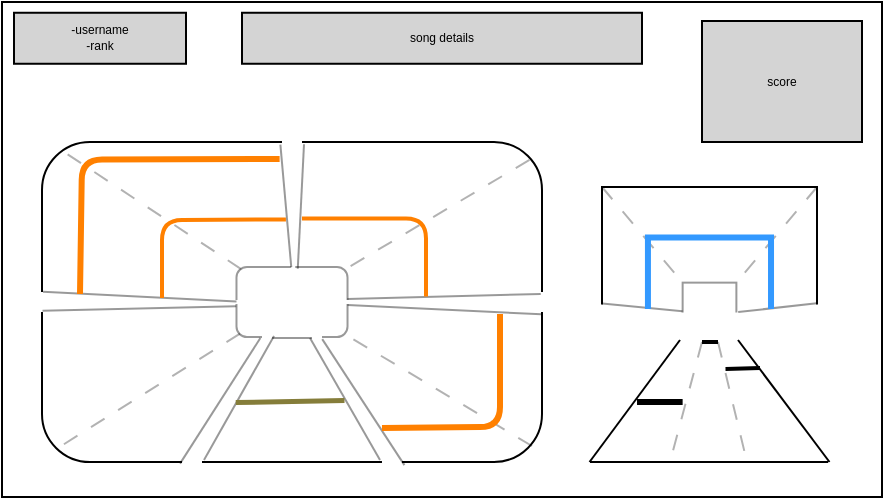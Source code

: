 <mxfile version="25.0.3">
  <diagram name="Page-1" id="tcrICgXnzO8f75LGhrGe">
    <mxGraphModel dx="988" dy="526" grid="1" gridSize="10" guides="1" tooltips="1" connect="1" arrows="1" fold="1" page="1" pageScale="1" pageWidth="850" pageHeight="1100" math="0" shadow="0">
      <root>
        <mxCell id="0" />
        <mxCell id="1" parent="0" />
        <mxCell id="1i3eyUC5sWkI24iRWrdO-1" value="" style="whiteSpace=wrap;html=1;imageWidth=16;fillOpacity=100;imageHeight=9;aspect=fixed;movable=1;resizable=1;rotatable=1;deletable=1;editable=1;locked=0;connectable=1;" vertex="1" parent="1">
          <mxGeometry x="240" y="320" width="440" height="247.5" as="geometry" />
        </mxCell>
        <mxCell id="1i3eyUC5sWkI24iRWrdO-15" value="" style="rounded=1;whiteSpace=wrap;html=1;" vertex="1" parent="1">
          <mxGeometry x="260" y="390" width="250" height="160" as="geometry" />
        </mxCell>
        <mxCell id="1i3eyUC5sWkI24iRWrdO-16" value="" style="rounded=0;whiteSpace=wrap;html=1;strokeColor=none;" vertex="1" parent="1">
          <mxGeometry x="380" y="378.75" width="10" height="182.5" as="geometry" />
        </mxCell>
        <mxCell id="1i3eyUC5sWkI24iRWrdO-61" value="" style="rounded=0;whiteSpace=wrap;html=1;strokeColor=none;" vertex="1" parent="1">
          <mxGeometry x="330" y="439.99" width="110" height="121.26" as="geometry" />
        </mxCell>
        <mxCell id="1i3eyUC5sWkI24iRWrdO-17" value="" style="rounded=0;whiteSpace=wrap;html=1;strokeColor=none;rotation=-90;" vertex="1" parent="1">
          <mxGeometry x="383.06" y="340.94" width="10" height="258.13" as="geometry" />
        </mxCell>
        <mxCell id="1i3eyUC5sWkI24iRWrdO-18" value="" style="whiteSpace=wrap;html=1;movable=1;resizable=1;rotatable=1;deletable=1;editable=1;locked=0;connectable=1;" vertex="1" parent="1">
          <mxGeometry x="540" y="412.5" width="107.5" height="127.5" as="geometry" />
        </mxCell>
        <mxCell id="1i3eyUC5sWkI24iRWrdO-20" value="" style="rounded=0;whiteSpace=wrap;html=1;strokeColor=none;rotation=-90;movable=1;resizable=1;rotatable=1;deletable=1;editable=1;locked=0;connectable=1;" vertex="1" parent="1">
          <mxGeometry x="591.75" y="417" width="10" height="118.51" as="geometry" />
        </mxCell>
        <mxCell id="1i3eyUC5sWkI24iRWrdO-21" value="" style="rounded=1;whiteSpace=wrap;html=1;opacity=40;aspect=fixed;" vertex="1" parent="1">
          <mxGeometry x="357.24" y="452.5" width="55.52" height="35" as="geometry" />
        </mxCell>
        <mxCell id="1i3eyUC5sWkI24iRWrdO-22" value="" style="rounded=0;whiteSpace=wrap;html=1;strokeColor=none;" vertex="1" parent="1">
          <mxGeometry x="384.63" y="390" width="2" height="160" as="geometry" />
        </mxCell>
        <mxCell id="1i3eyUC5sWkI24iRWrdO-62" value="" style="rounded=0;whiteSpace=wrap;html=1;strokeColor=none;" vertex="1" parent="1">
          <mxGeometry x="370" y="460.32" width="30" height="59.68" as="geometry" />
        </mxCell>
        <mxCell id="1i3eyUC5sWkI24iRWrdO-23" value="" style="rounded=0;whiteSpace=wrap;html=1;strokeColor=none;rotation=90;" vertex="1" parent="1">
          <mxGeometry x="380" y="390" width="2" height="160" as="geometry" />
        </mxCell>
        <mxCell id="1i3eyUC5sWkI24iRWrdO-24" value="-username&lt;br&gt;-rank" style="rounded=0;whiteSpace=wrap;fillColor=#D4D4D4;html=1;fontSize=6;" vertex="1" parent="1">
          <mxGeometry x="246" y="325.38" width="86" height="25.5" as="geometry" />
        </mxCell>
        <mxCell id="1i3eyUC5sWkI24iRWrdO-25" value="song details" style="rounded=0;whiteSpace=wrap;fillColor=#D4D4D4;html=1;fontSize=6;" vertex="1" parent="1">
          <mxGeometry x="360" y="325.38" width="200" height="25.5" as="geometry" />
        </mxCell>
        <mxCell id="1i3eyUC5sWkI24iRWrdO-26" value="score" style="rounded=0;whiteSpace=wrap;fillColor=#D4D4D4;html=1;fontSize=6;" vertex="1" parent="1">
          <mxGeometry x="590" y="329.5" width="80" height="60.5" as="geometry" />
        </mxCell>
        <mxCell id="1i3eyUC5sWkI24iRWrdO-27" value="" style="endArrow=none;html=1;rounded=0;opacity=40;exitX=0.045;exitY=0.051;exitDx=0;exitDy=0;exitPerimeter=0;entryX=0.002;entryY=0.468;entryDx=0;entryDy=0;entryPerimeter=0;" edge="1" parent="1" target="1i3eyUC5sWkI24iRWrdO-15">
          <mxGeometry width="50" height="50" relative="1" as="geometry">
            <mxPoint x="357.238" y="469.745" as="sourcePoint" />
            <mxPoint x="267.75" y="412.5" as="targetPoint" />
          </mxGeometry>
        </mxCell>
        <mxCell id="1i3eyUC5sWkI24iRWrdO-28" value="" style="endArrow=none;html=1;rounded=0;opacity=40;entryX=0.002;entryY=0.468;entryDx=0;entryDy=0;entryPerimeter=0;exitX=-0.081;exitY=0.069;exitDx=0;exitDy=0;exitPerimeter=0;" edge="1" parent="1" source="1i3eyUC5sWkI24iRWrdO-16">
          <mxGeometry width="50" height="50" relative="1" as="geometry">
            <mxPoint x="385.11" y="402.5" as="sourcePoint" />
            <mxPoint x="384.63" y="452.5" as="targetPoint" />
          </mxGeometry>
        </mxCell>
        <mxCell id="1i3eyUC5sWkI24iRWrdO-29" value="" style="endArrow=none;html=1;rounded=0;opacity=40;entryX=0.552;entryY=0.025;entryDx=0;entryDy=0;entryPerimeter=0;exitX=0.524;exitY=0.007;exitDx=0;exitDy=0;exitPerimeter=0;" edge="1" parent="1" source="1i3eyUC5sWkI24iRWrdO-15" target="1i3eyUC5sWkI24iRWrdO-21">
          <mxGeometry width="50" height="50" relative="1" as="geometry">
            <mxPoint x="389" y="401" as="sourcePoint" />
            <mxPoint x="394.63" y="462.5" as="targetPoint" />
          </mxGeometry>
        </mxCell>
        <mxCell id="1i3eyUC5sWkI24iRWrdO-30" value="" style="endArrow=none;html=1;rounded=0;opacity=40;entryX=-0.222;entryY=0.302;entryDx=0;entryDy=0;entryPerimeter=0;exitX=0.904;exitY=0.97;exitDx=0;exitDy=0;exitPerimeter=0;" edge="1" parent="1" source="1i3eyUC5sWkI24iRWrdO-17" target="1i3eyUC5sWkI24iRWrdO-23">
          <mxGeometry width="50" height="50" relative="1" as="geometry">
            <mxPoint x="401" y="401" as="sourcePoint" />
            <mxPoint x="398" y="463" as="targetPoint" />
          </mxGeometry>
        </mxCell>
        <mxCell id="1i3eyUC5sWkI24iRWrdO-31" value="" style="endArrow=none;html=1;rounded=0;opacity=40;entryX=-0.222;entryY=0.302;entryDx=0;entryDy=0;entryPerimeter=0;exitX=-0.114;exitY=0.971;exitDx=0;exitDy=0;exitPerimeter=0;" edge="1" parent="1" source="1i3eyUC5sWkI24iRWrdO-17">
          <mxGeometry width="50" height="50" relative="1" as="geometry">
            <mxPoint x="508.76" y="468.51" as="sourcePoint" />
            <mxPoint x="412.76" y="471.51" as="targetPoint" />
          </mxGeometry>
        </mxCell>
        <mxCell id="1i3eyUC5sWkI24iRWrdO-32" value="" style="endArrow=none;html=1;rounded=0;opacity=40;exitX=-0.002;exitY=0.559;exitDx=0;exitDy=0;exitPerimeter=0;entryX=0.001;entryY=0.527;entryDx=0;entryDy=0;entryPerimeter=0;" edge="1" parent="1" source="1i3eyUC5sWkI24iRWrdO-21" target="1i3eyUC5sWkI24iRWrdO-15">
          <mxGeometry width="50" height="50" relative="1" as="geometry">
            <mxPoint x="357.24" y="478.49" as="sourcePoint" />
            <mxPoint x="260" y="474" as="targetPoint" />
          </mxGeometry>
        </mxCell>
        <mxCell id="1i3eyUC5sWkI24iRWrdO-33" value="" style="endArrow=none;html=1;rounded=0;opacity=40;entryX=1.004;entryY=0.473;entryDx=0;entryDy=0;entryPerimeter=0;exitX=1.011;exitY=0.92;exitDx=0;exitDy=0;exitPerimeter=0;" edge="1" parent="1" source="1i3eyUC5sWkI24iRWrdO-61" target="1i3eyUC5sWkI24iRWrdO-62">
          <mxGeometry width="50" height="50" relative="1" as="geometry">
            <mxPoint x="483.87" y="491.99" as="sourcePoint" />
            <mxPoint x="386.63" y="487.5" as="targetPoint" />
          </mxGeometry>
        </mxCell>
        <mxCell id="1i3eyUC5sWkI24iRWrdO-34" value="" style="endArrow=none;html=1;rounded=0;opacity=40;entryX=-0.027;entryY=0.464;entryDx=0;entryDy=0;entryPerimeter=0;exitX=-0.009;exitY=0.914;exitDx=0;exitDy=0;exitPerimeter=0;" edge="1" parent="1" source="1i3eyUC5sWkI24iRWrdO-61" target="1i3eyUC5sWkI24iRWrdO-62">
          <mxGeometry width="50" height="50" relative="1" as="geometry">
            <mxPoint x="387.82" y="549.5" as="sourcePoint" />
            <mxPoint x="383.45" y="487" as="targetPoint" />
          </mxGeometry>
        </mxCell>
        <mxCell id="1i3eyUC5sWkI24iRWrdO-35" value="" style="endArrow=none;html=1;rounded=0;opacity=30;exitX=0.032;exitY=0.951;exitDx=0;exitDy=0;exitPerimeter=0;entryX=0.029;entryY=0.959;entryDx=0;entryDy=0;entryPerimeter=0;jumpSize=8;dashed=1;dashPattern=8 8;" edge="1" parent="1" source="1i3eyUC5sWkI24iRWrdO-21" target="1i3eyUC5sWkI24iRWrdO-15">
          <mxGeometry width="50" height="50" relative="1" as="geometry">
            <mxPoint x="367" y="510" as="sourcePoint" />
            <mxPoint x="270" y="512" as="targetPoint" />
          </mxGeometry>
        </mxCell>
        <mxCell id="1i3eyUC5sWkI24iRWrdO-36" value="" style="endArrow=none;html=1;rounded=0;opacity=30;exitX=0.975;exitY=0.056;exitDx=0;exitDy=0;exitPerimeter=0;jumpSize=8;dashed=1;dashPattern=8 8;entryX=0.959;entryY=0.051;entryDx=0;entryDy=0;entryPerimeter=0;" edge="1" parent="1" source="1i3eyUC5sWkI24iRWrdO-15" target="1i3eyUC5sWkI24iRWrdO-21">
          <mxGeometry width="50" height="50" relative="1" as="geometry">
            <mxPoint x="502" y="395.5" as="sourcePoint" />
            <mxPoint x="410" y="450" as="targetPoint" />
          </mxGeometry>
        </mxCell>
        <mxCell id="1i3eyUC5sWkI24iRWrdO-37" value="" style="endArrow=none;html=1;rounded=0;opacity=30;exitX=0.042;exitY=0.03;exitDx=0;exitDy=0;exitPerimeter=0;jumpSize=8;dashed=1;dashPattern=8 8;entryX=0.041;entryY=0.028;entryDx=0;entryDy=0;entryPerimeter=0;" edge="1" parent="1" source="1i3eyUC5sWkI24iRWrdO-21" target="1i3eyUC5sWkI24iRWrdO-15">
          <mxGeometry width="50" height="50" relative="1" as="geometry">
            <mxPoint x="380" y="365.93" as="sourcePoint" />
            <mxPoint x="286" y="420.93" as="targetPoint" />
          </mxGeometry>
        </mxCell>
        <mxCell id="1i3eyUC5sWkI24iRWrdO-38" value="" style="endArrow=none;html=1;rounded=0;opacity=30;exitX=0.98;exitY=0.95;exitDx=0;exitDy=0;exitPerimeter=0;jumpSize=8;dashed=1;dashPattern=8 8;entryX=0.966;entryY=0.951;entryDx=0;entryDy=0;entryPerimeter=0;" edge="1" parent="1" source="1i3eyUC5sWkI24iRWrdO-15" target="1i3eyUC5sWkI24iRWrdO-21">
          <mxGeometry width="50" height="50" relative="1" as="geometry">
            <mxPoint x="500" y="547.5" as="sourcePoint" />
            <mxPoint x="410" y="490" as="targetPoint" />
          </mxGeometry>
        </mxCell>
        <mxCell id="1i3eyUC5sWkI24iRWrdO-40" value="" style="whiteSpace=wrap;html=1;aspect=fixed;opacity=40;movable=1;resizable=1;rotatable=1;deletable=1;editable=1;locked=0;connectable=1;" vertex="1" parent="1">
          <mxGeometry x="580.32" y="460.32" width="26.87" height="31.87" as="geometry" />
        </mxCell>
        <mxCell id="1i3eyUC5sWkI24iRWrdO-41" value="" style="rounded=0;whiteSpace=wrap;html=1;strokeColor=none;rotation=-90;" vertex="1" parent="1">
          <mxGeometry x="592.75" y="417" width="2" height="118.51" as="geometry" />
        </mxCell>
        <mxCell id="1i3eyUC5sWkI24iRWrdO-42" value="" style="endArrow=none;html=1;rounded=0;opacity=30;exitX=1;exitY=0;exitDx=0;exitDy=0;jumpSize=8;dashed=1;dashPattern=8 8;entryX=1;entryY=0;entryDx=0;entryDy=0;" edge="1" parent="1" source="1i3eyUC5sWkI24iRWrdO-18" target="1i3eyUC5sWkI24iRWrdO-40">
          <mxGeometry width="50" height="50" relative="1" as="geometry">
            <mxPoint x="695.75" y="405.32" as="sourcePoint" />
            <mxPoint x="601.75" y="460.32" as="targetPoint" />
          </mxGeometry>
        </mxCell>
        <mxCell id="1i3eyUC5sWkI24iRWrdO-43" value="" style="endArrow=none;html=1;rounded=0;opacity=30;exitX=0;exitY=0;exitDx=0;exitDy=0;jumpSize=8;dashed=1;dashPattern=8 8;entryX=0;entryY=0;entryDx=0;entryDy=0;" edge="1" parent="1" source="1i3eyUC5sWkI24iRWrdO-18" target="1i3eyUC5sWkI24iRWrdO-40">
          <mxGeometry width="50" height="50" relative="1" as="geometry">
            <mxPoint x="617.25" y="417" as="sourcePoint" />
            <mxPoint x="576.25" y="464" as="targetPoint" />
          </mxGeometry>
        </mxCell>
        <mxCell id="1i3eyUC5sWkI24iRWrdO-44" value="" style="endArrow=none;html=1;rounded=0;opacity=30;exitX=0;exitY=0;exitDx=0;exitDy=0;jumpSize=8;dashed=1;dashPattern=8 8;entryX=0;entryY=0;entryDx=0;entryDy=0;movable=1;resizable=1;rotatable=1;deletable=1;editable=1;locked=0;connectable=1;" edge="1" parent="1">
          <mxGeometry width="50" height="50" relative="1" as="geometry">
            <mxPoint x="610.5" y="496" as="sourcePoint" />
            <mxPoint x="650.5" y="543" as="targetPoint" />
          </mxGeometry>
        </mxCell>
        <mxCell id="1i3eyUC5sWkI24iRWrdO-45" value="" style="endArrow=none;html=1;rounded=0;opacity=30;exitX=1;exitY=0;exitDx=0;exitDy=0;jumpSize=8;dashed=1;dashPattern=8 8;entryX=1;entryY=0;entryDx=0;entryDy=0;movable=1;resizable=1;rotatable=1;deletable=1;editable=1;locked=0;connectable=1;" edge="1" parent="1">
          <mxGeometry width="50" height="50" relative="1" as="geometry">
            <mxPoint x="579.32" y="495" as="sourcePoint" />
            <mxPoint x="538.32" y="542" as="targetPoint" />
          </mxGeometry>
        </mxCell>
        <mxCell id="1i3eyUC5sWkI24iRWrdO-46" value="" style="endArrow=none;html=1;rounded=0;opacity=40;exitX=1.294;exitY=0.386;exitDx=0;exitDy=0;exitPerimeter=0;entryX=0.001;entryY=0.457;entryDx=0;entryDy=0;entryPerimeter=0;" edge="1" parent="1" source="1i3eyUC5sWkI24iRWrdO-41" target="1i3eyUC5sWkI24iRWrdO-18">
          <mxGeometry width="50" height="50" relative="1" as="geometry">
            <mxPoint x="636.238" y="478.625" as="sourcePoint" />
            <mxPoint x="540" y="473.88" as="targetPoint" />
          </mxGeometry>
        </mxCell>
        <mxCell id="1i3eyUC5sWkI24iRWrdO-47" value="" style="endArrow=none;html=1;rounded=0;opacity=40;exitX=0.142;exitY=-0.081;exitDx=0;exitDy=0;entryX=-0.119;entryY=0.024;entryDx=0;entryDy=0;entryPerimeter=0;exitPerimeter=0;movable=1;resizable=1;rotatable=1;deletable=1;editable=1;locked=0;connectable=1;" edge="1" parent="1" source="1i3eyUC5sWkI24iRWrdO-50" target="1i3eyUC5sWkI24iRWrdO-20">
          <mxGeometry width="50" height="50" relative="1" as="geometry">
            <mxPoint x="590" y="485" as="sourcePoint" />
            <mxPoint x="550" y="481" as="targetPoint" />
          </mxGeometry>
        </mxCell>
        <mxCell id="1i3eyUC5sWkI24iRWrdO-48" value="" style="endArrow=none;html=1;rounded=0;opacity=40;exitX=1.066;exitY=0.927;exitDx=0;exitDy=0;exitPerimeter=0;entryX=1.109;entryY=0.621;entryDx=0;entryDy=0;entryPerimeter=0;" edge="1" parent="1" source="1i3eyUC5sWkI24iRWrdO-20" target="1i3eyUC5sWkI24iRWrdO-41">
          <mxGeometry width="50" height="50" relative="1" as="geometry">
            <mxPoint x="647.5" y="478.26" as="sourcePoint" />
            <mxPoint x="607.5" y="474.26" as="targetPoint" />
          </mxGeometry>
        </mxCell>
        <mxCell id="1i3eyUC5sWkI24iRWrdO-49" value="" style="endArrow=none;html=1;rounded=0;opacity=40;exitX=-0.082;exitY=0.924;exitDx=0;exitDy=0;exitPerimeter=0;entryX=1.109;entryY=0.621;entryDx=0;entryDy=0;entryPerimeter=0;movable=1;resizable=1;rotatable=1;deletable=1;editable=1;locked=0;connectable=1;" edge="1" parent="1" source="1i3eyUC5sWkI24iRWrdO-20">
          <mxGeometry width="50" height="50" relative="1" as="geometry">
            <mxPoint x="646.19" y="474.26" as="sourcePoint" />
            <mxPoint x="607.19" y="478.26" as="targetPoint" />
          </mxGeometry>
        </mxCell>
        <mxCell id="1i3eyUC5sWkI24iRWrdO-50" value="" style="shape=partialRectangle;whiteSpace=wrap;html=1;bottom=1;right=1;left=1;top=0;fillColor=none;routingCenterX=-0.5;aspect=fixed;strokeColor=#FF6666;strokeWidth=3;movable=1;resizable=1;rotatable=1;deletable=1;editable=1;locked=0;connectable=1;" vertex="1" parent="1">
          <mxGeometry x="575.75" y="480" width="36" height="20" as="geometry" />
        </mxCell>
        <mxCell id="1i3eyUC5sWkI24iRWrdO-51" value="" style="shape=partialRectangle;whiteSpace=wrap;html=1;bottom=1;right=1;left=1;top=0;fillColor=none;routingCenterX=-0.5;aspect=fixed;strokeColor=#3399FF;flipV=1;strokeWidth=3;" vertex="1" parent="1">
          <mxGeometry x="562.97" y="437.81" width="61.54" height="34.19" as="geometry" />
        </mxCell>
        <mxCell id="1i3eyUC5sWkI24iRWrdO-55" value="" style="curved=0;endArrow=none;html=1;rounded=1;strokeColor=#FF8000;endFill=0;exitX=-1.334;exitY=0.242;exitDx=0;exitDy=0;exitPerimeter=0;strokeWidth=2;" edge="1" parent="1" source="1i3eyUC5sWkI24iRWrdO-22">
          <mxGeometry width="50" height="50" relative="1" as="geometry">
            <mxPoint x="403.06" y="412.5" as="sourcePoint" />
            <mxPoint x="320" y="468" as="targetPoint" />
            <Array as="points">
              <mxPoint x="320" y="429" />
            </Array>
          </mxGeometry>
        </mxCell>
        <mxCell id="1i3eyUC5sWkI24iRWrdO-56" value="" style="curved=0;endArrow=none;html=1;rounded=1;strokeColor=#FF8000;endFill=0;exitX=-1.334;exitY=0.242;exitDx=0;exitDy=0;exitPerimeter=0;strokeWidth=2;" edge="1" parent="1">
          <mxGeometry width="50" height="50" relative="1" as="geometry">
            <mxPoint x="390.0" y="428.25" as="sourcePoint" />
            <mxPoint x="452.0" y="467.25" as="targetPoint" />
            <Array as="points">
              <mxPoint x="452.0" y="428.25" />
            </Array>
          </mxGeometry>
        </mxCell>
        <mxCell id="1i3eyUC5sWkI24iRWrdO-57" value="" style="curved=0;endArrow=none;html=1;rounded=1;strokeColor=#FF8000;endFill=0;exitX=-0.119;exitY=0.108;exitDx=0;exitDy=0;exitPerimeter=0;strokeWidth=3;" edge="1" parent="1" source="1i3eyUC5sWkI24iRWrdO-16">
          <mxGeometry width="50" height="50" relative="1" as="geometry">
            <mxPoint x="342" y="398.81" as="sourcePoint" />
            <mxPoint x="279" y="466" as="targetPoint" />
            <Array as="points">
              <mxPoint x="280" y="398.81" />
            </Array>
          </mxGeometry>
        </mxCell>
        <mxCell id="1i3eyUC5sWkI24iRWrdO-58" value="" style="curved=0;endArrow=none;html=1;rounded=1;strokeColor=#FF8000;endFill=0;strokeWidth=3;" edge="1" parent="1">
          <mxGeometry width="50" height="50" relative="1" as="geometry">
            <mxPoint x="430" y="533" as="sourcePoint" />
            <mxPoint x="489" y="476" as="targetPoint" />
            <Array as="points">
              <mxPoint x="489" y="532.44" />
            </Array>
          </mxGeometry>
        </mxCell>
        <mxCell id="1i3eyUC5sWkI24iRWrdO-65" value="" style="endArrow=none;html=1;rounded=0;entryX=0.909;entryY=0.907;entryDx=0;entryDy=0;entryPerimeter=0;" edge="1" parent="1" target="1i3eyUC5sWkI24iRWrdO-61">
          <mxGeometry width="50" height="50" relative="1" as="geometry">
            <mxPoint x="340" y="550" as="sourcePoint" />
            <mxPoint x="390" y="500" as="targetPoint" />
          </mxGeometry>
        </mxCell>
        <mxCell id="1i3eyUC5sWkI24iRWrdO-68" value="" style="endArrow=none;html=1;rounded=0;opacity=40;" edge="1" parent="1">
          <mxGeometry width="50" height="50" relative="1" as="geometry">
            <mxPoint x="375" y="488" as="sourcePoint" />
            <mxPoint x="395" y="488" as="targetPoint" />
          </mxGeometry>
        </mxCell>
        <mxCell id="1i3eyUC5sWkI24iRWrdO-69" value="" style="endArrow=none;html=1;rounded=0;opacity=40;" edge="1" parent="1">
          <mxGeometry width="50" height="50" relative="1" as="geometry">
            <mxPoint x="341" y="549" as="sourcePoint" />
            <mxPoint x="376" y="487" as="targetPoint" />
          </mxGeometry>
        </mxCell>
        <mxCell id="1i3eyUC5sWkI24iRWrdO-72" value="" style="endArrow=none;html=1;rounded=0;opacity=40;" edge="1" parent="1">
          <mxGeometry width="50" height="50" relative="1" as="geometry">
            <mxPoint x="429" y="549" as="sourcePoint" />
            <mxPoint x="394" y="488" as="targetPoint" />
          </mxGeometry>
        </mxCell>
        <mxCell id="1i3eyUC5sWkI24iRWrdO-75" value="" style="endArrow=none;html=1;rounded=0;strokeColor=#857D3A;strokeWidth=2.5;" edge="1" parent="1">
          <mxGeometry width="50" height="50" relative="1" as="geometry">
            <mxPoint x="356.63" y="520" as="sourcePoint" />
            <mxPoint x="411" y="519" as="targetPoint" />
          </mxGeometry>
        </mxCell>
        <mxCell id="1i3eyUC5sWkI24iRWrdO-76" value="" style="rounded=0;whiteSpace=wrap;html=1;strokeColor=none;movable=1;resizable=1;rotatable=1;deletable=1;editable=1;locked=0;connectable=1;" vertex="1" parent="1">
          <mxGeometry x="533.76" y="475.51" width="120" height="74.49" as="geometry" />
        </mxCell>
        <mxCell id="1i3eyUC5sWkI24iRWrdO-77" value="" style="endArrow=none;html=1;rounded=0;exitX=0;exitY=1;exitDx=0;exitDy=0;" edge="1" parent="1" source="1i3eyUC5sWkI24iRWrdO-76">
          <mxGeometry width="50" height="50" relative="1" as="geometry">
            <mxPoint x="530.32" y="542.19" as="sourcePoint" />
            <mxPoint x="579" y="489" as="targetPoint" />
          </mxGeometry>
        </mxCell>
        <mxCell id="1i3eyUC5sWkI24iRWrdO-78" value="" style="endArrow=none;html=1;rounded=0;exitX=1;exitY=1;exitDx=0;exitDy=0;" edge="1" parent="1" source="1i3eyUC5sWkI24iRWrdO-76">
          <mxGeometry width="50" height="50" relative="1" as="geometry">
            <mxPoint x="557.19" y="542.19" as="sourcePoint" />
            <mxPoint x="608" y="489" as="targetPoint" />
          </mxGeometry>
        </mxCell>
        <mxCell id="1i3eyUC5sWkI24iRWrdO-80" value="" style="endArrow=none;html=1;rounded=0;" edge="1" parent="1">
          <mxGeometry width="50" height="50" relative="1" as="geometry">
            <mxPoint x="534" y="550" as="sourcePoint" />
            <mxPoint x="653" y="550" as="targetPoint" />
          </mxGeometry>
        </mxCell>
        <mxCell id="1i3eyUC5sWkI24iRWrdO-82" value="" style="endArrow=none;html=1;rounded=0;opacity=30;jumpSize=8;dashed=1;dashPattern=8 8;entryX=0.959;entryY=0.051;entryDx=0;entryDy=0;entryPerimeter=0;" edge="1" parent="1">
          <mxGeometry width="50" height="50" relative="1" as="geometry">
            <mxPoint x="590" y="490" as="sourcePoint" />
            <mxPoint x="574" y="550" as="targetPoint" />
          </mxGeometry>
        </mxCell>
        <mxCell id="1i3eyUC5sWkI24iRWrdO-83" value="" style="endArrow=none;html=1;rounded=0;opacity=30;jumpSize=8;dashed=1;dashPattern=8 8;" edge="1" parent="1">
          <mxGeometry width="50" height="50" relative="1" as="geometry">
            <mxPoint x="598" y="490" as="sourcePoint" />
            <mxPoint x="612" y="548" as="targetPoint" />
          </mxGeometry>
        </mxCell>
        <mxCell id="1i3eyUC5sWkI24iRWrdO-84" value="" style="endArrow=none;html=1;rounded=0;strokeWidth=3;" edge="1" parent="1">
          <mxGeometry width="50" height="50" relative="1" as="geometry">
            <mxPoint x="557.51" y="520" as="sourcePoint" />
            <mxPoint x="580.32" y="520" as="targetPoint" />
          </mxGeometry>
        </mxCell>
        <mxCell id="1i3eyUC5sWkI24iRWrdO-85" value="" style="endArrow=none;html=1;rounded=0;strokeWidth=2;" edge="1" parent="1">
          <mxGeometry width="50" height="50" relative="1" as="geometry">
            <mxPoint x="601.75" y="503.48" as="sourcePoint" />
            <mxPoint x="619" y="503" as="targetPoint" />
          </mxGeometry>
        </mxCell>
        <mxCell id="1i3eyUC5sWkI24iRWrdO-86" value="" style="endArrow=none;html=1;rounded=0;strokeWidth=2;" edge="1" parent="1">
          <mxGeometry width="50" height="50" relative="1" as="geometry">
            <mxPoint x="590" y="490" as="sourcePoint" />
            <mxPoint x="598" y="490" as="targetPoint" />
          </mxGeometry>
        </mxCell>
      </root>
    </mxGraphModel>
  </diagram>
</mxfile>
